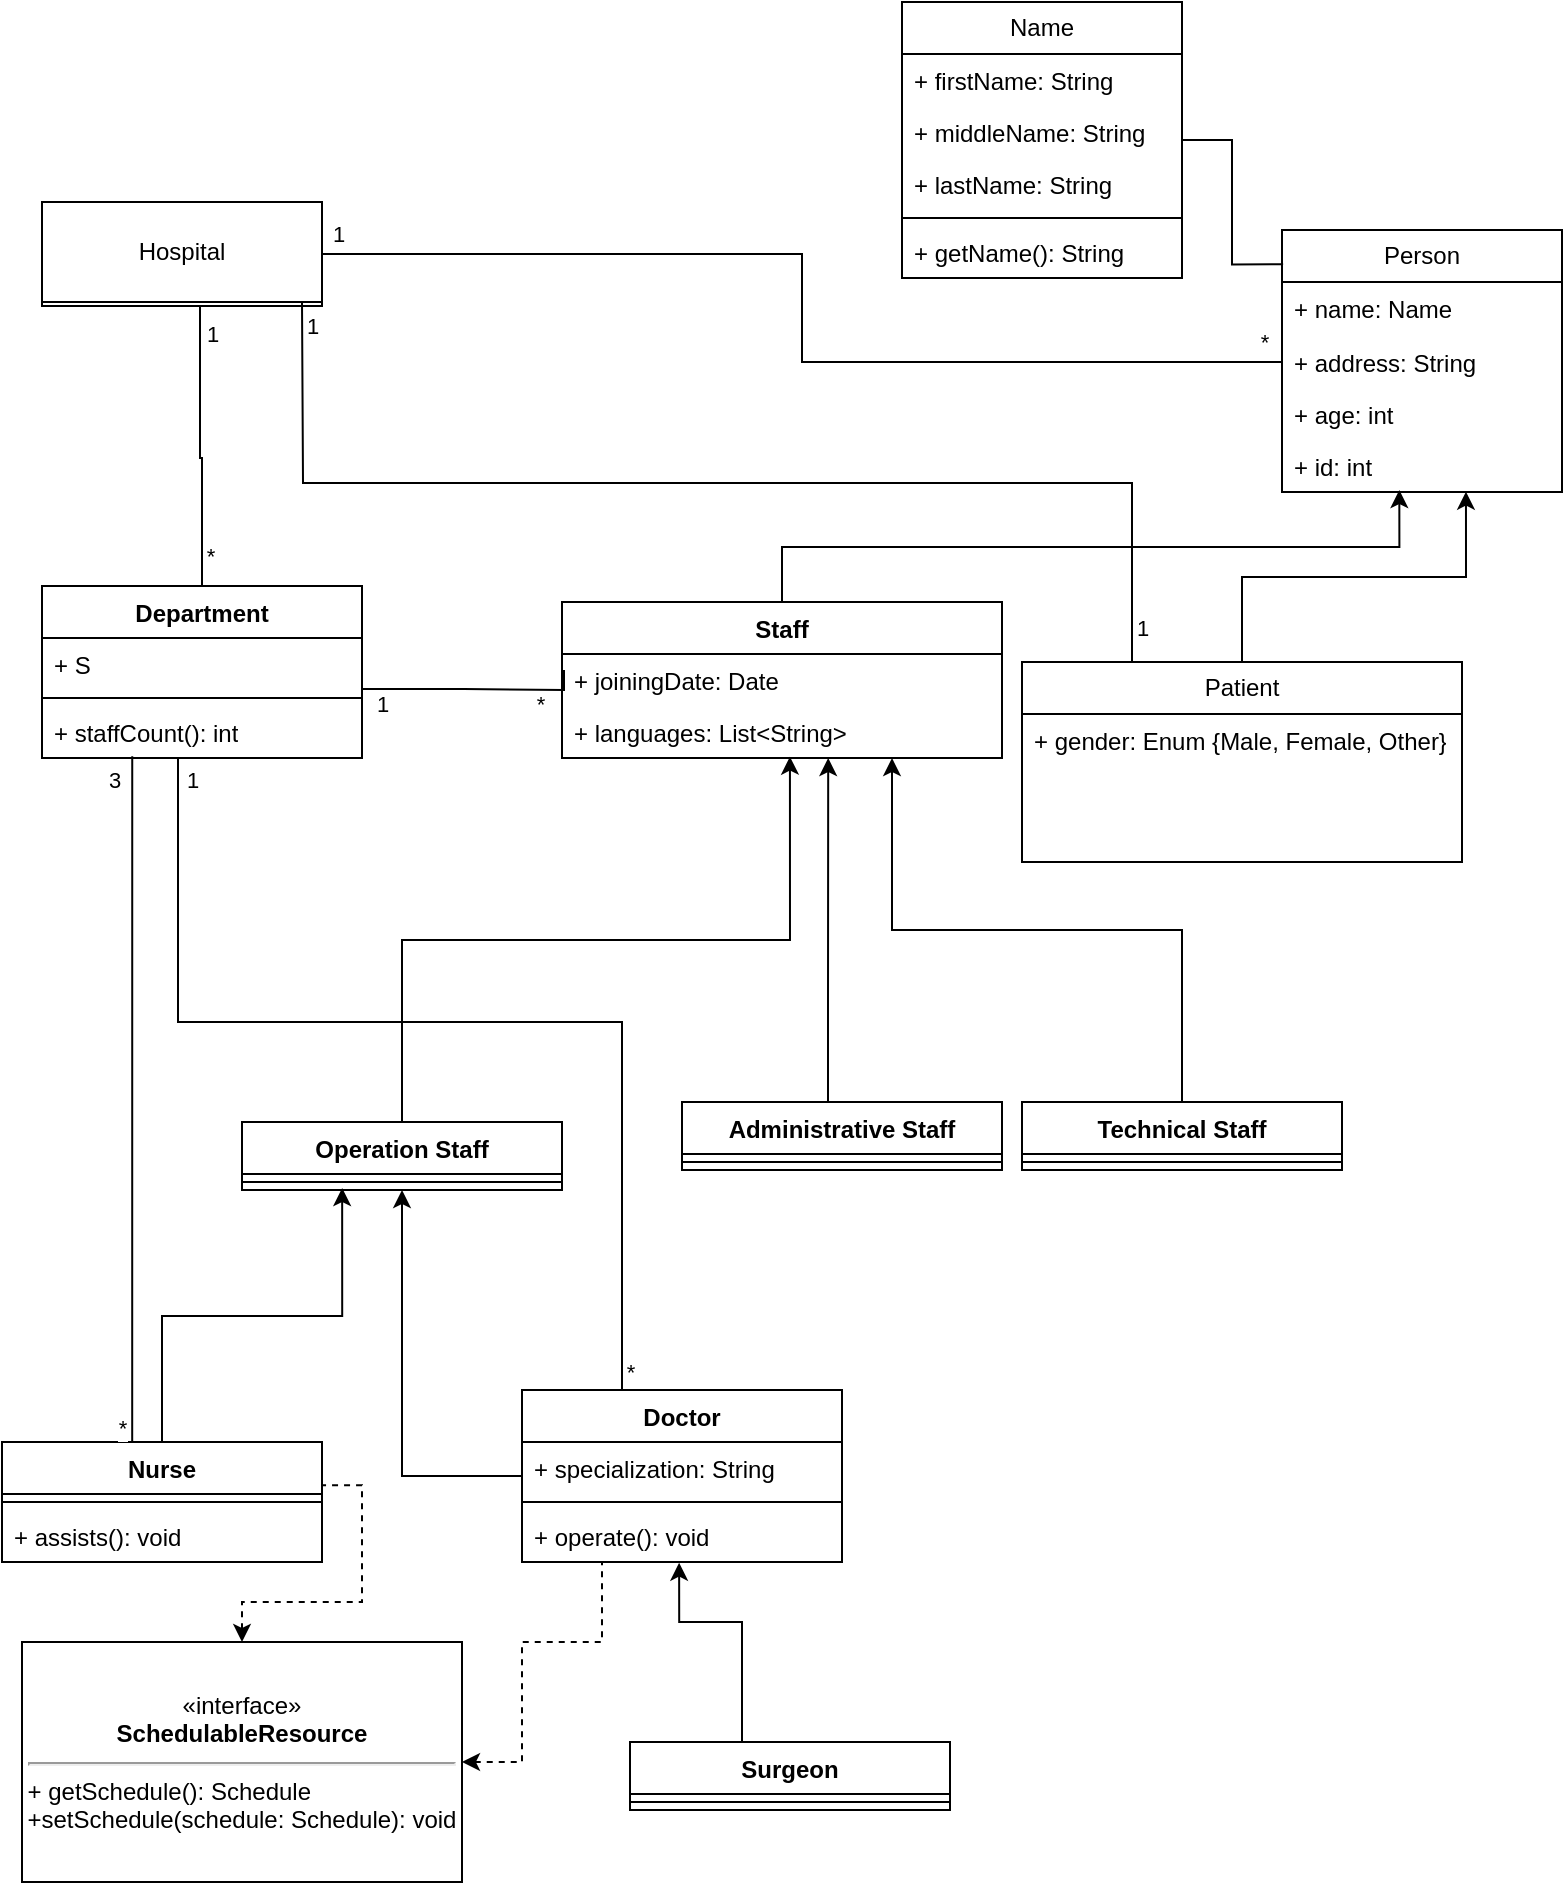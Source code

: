 <mxfile version="24.9.0">
  <diagram name="Trang-1" id="H6paVYBGLt7yHnU0sjlV">
    <mxGraphModel dx="1130" dy="727" grid="1" gridSize="10" guides="1" tooltips="1" connect="1" arrows="1" fold="1" page="1" pageScale="1" pageWidth="827" pageHeight="1169" math="0" shadow="0">
      <root>
        <mxCell id="0" />
        <mxCell id="1" parent="0" />
        <mxCell id="Gy5pbeCfTEbH74qCtjF_-4" value="Hospital" style="swimlane;fontStyle=0;childLayout=stackLayout;horizontal=1;startSize=50;fillColor=none;horizontalStack=0;resizeParent=1;resizeParentMax=0;resizeLast=0;collapsible=1;marginBottom=0;whiteSpace=wrap;html=1;" parent="1" vertex="1">
          <mxGeometry x="40" y="200" width="140" height="52" as="geometry">
            <mxRectangle x="274" y="190" width="100" height="30" as="alternateBounds" />
          </mxGeometry>
        </mxCell>
        <mxCell id="Gy5pbeCfTEbH74qCtjF_-8" value="Person" style="swimlane;fontStyle=0;childLayout=stackLayout;horizontal=1;startSize=26;fillColor=none;horizontalStack=0;resizeParent=1;resizeParentMax=0;resizeLast=0;collapsible=1;marginBottom=0;whiteSpace=wrap;html=1;" parent="1" vertex="1">
          <mxGeometry x="660" y="214" width="140" height="131" as="geometry" />
        </mxCell>
        <mxCell id="Gy5pbeCfTEbH74qCtjF_-9" value="+ name: Name" style="text;strokeColor=none;fillColor=none;align=left;verticalAlign=top;spacingLeft=4;spacingRight=4;overflow=hidden;rotatable=0;points=[[0,0.5],[1,0.5]];portConstraint=eastwest;whiteSpace=wrap;html=1;" parent="Gy5pbeCfTEbH74qCtjF_-8" vertex="1">
          <mxGeometry y="26" width="140" height="27" as="geometry" />
        </mxCell>
        <mxCell id="Gy5pbeCfTEbH74qCtjF_-10" value="+ address: String" style="text;strokeColor=none;fillColor=none;align=left;verticalAlign=top;spacingLeft=4;spacingRight=4;overflow=hidden;rotatable=0;points=[[0,0.5],[1,0.5]];portConstraint=eastwest;whiteSpace=wrap;html=1;" parent="Gy5pbeCfTEbH74qCtjF_-8" vertex="1">
          <mxGeometry y="53" width="140" height="26" as="geometry" />
        </mxCell>
        <mxCell id="Gy5pbeCfTEbH74qCtjF_-11" value="+ age: int" style="text;strokeColor=none;fillColor=none;align=left;verticalAlign=top;spacingLeft=4;spacingRight=4;overflow=hidden;rotatable=0;points=[[0,0.5],[1,0.5]];portConstraint=eastwest;whiteSpace=wrap;html=1;" parent="Gy5pbeCfTEbH74qCtjF_-8" vertex="1">
          <mxGeometry y="79" width="140" height="26" as="geometry" />
        </mxCell>
        <mxCell id="Gy5pbeCfTEbH74qCtjF_-17" value="+ id: int" style="text;strokeColor=none;fillColor=none;align=left;verticalAlign=top;spacingLeft=4;spacingRight=4;overflow=hidden;rotatable=0;points=[[0,0.5],[1,0.5]];portConstraint=eastwest;whiteSpace=wrap;html=1;" parent="Gy5pbeCfTEbH74qCtjF_-8" vertex="1">
          <mxGeometry y="105" width="140" height="26" as="geometry" />
        </mxCell>
        <mxCell id="Gy5pbeCfTEbH74qCtjF_-16" value="Patient" style="swimlane;fontStyle=0;childLayout=stackLayout;horizontal=1;startSize=26;fillColor=none;horizontalStack=0;resizeParent=1;resizeParentMax=0;resizeLast=0;collapsible=1;marginBottom=0;whiteSpace=wrap;html=1;" parent="1" vertex="1">
          <mxGeometry x="530" y="430" width="220" height="100" as="geometry" />
        </mxCell>
        <mxCell id="Gy5pbeCfTEbH74qCtjF_-35" value="+ gender: Enum {Male, Female, Other}" style="text;strokeColor=none;fillColor=none;align=left;verticalAlign=top;spacingLeft=4;spacingRight=4;overflow=hidden;rotatable=0;points=[[0,0.5],[1,0.5]];portConstraint=eastwest;whiteSpace=wrap;html=1;" parent="Gy5pbeCfTEbH74qCtjF_-16" vertex="1">
          <mxGeometry y="26" width="220" height="74" as="geometry" />
        </mxCell>
        <mxCell id="Gy5pbeCfTEbH74qCtjF_-24" value="Staff" style="swimlane;fontStyle=1;align=center;verticalAlign=top;childLayout=stackLayout;horizontal=1;startSize=26;horizontalStack=0;resizeParent=1;resizeParentMax=0;resizeLast=0;collapsible=1;marginBottom=0;whiteSpace=wrap;html=1;" parent="1" vertex="1">
          <mxGeometry x="300" y="400" width="220" height="78" as="geometry" />
        </mxCell>
        <mxCell id="Gy5pbeCfTEbH74qCtjF_-25" value="+ joiningDate: Date" style="text;strokeColor=none;fillColor=none;align=left;verticalAlign=top;spacingLeft=4;spacingRight=4;overflow=hidden;rotatable=0;points=[[0,0.5],[1,0.5]];portConstraint=eastwest;whiteSpace=wrap;html=1;" parent="Gy5pbeCfTEbH74qCtjF_-24" vertex="1">
          <mxGeometry y="26" width="220" height="26" as="geometry" />
        </mxCell>
        <mxCell id="Gy5pbeCfTEbH74qCtjF_-34" value="+ languages: List&amp;lt;String&amp;gt;" style="text;strokeColor=none;fillColor=none;align=left;verticalAlign=top;spacingLeft=4;spacingRight=4;overflow=hidden;rotatable=0;points=[[0,0.5],[1,0.5]];portConstraint=eastwest;whiteSpace=wrap;html=1;" parent="Gy5pbeCfTEbH74qCtjF_-24" vertex="1">
          <mxGeometry y="52" width="220" height="26" as="geometry" />
        </mxCell>
        <mxCell id="Gy5pbeCfTEbH74qCtjF_-28" value="Nurse" style="swimlane;fontStyle=1;align=center;verticalAlign=top;childLayout=stackLayout;horizontal=1;startSize=26;horizontalStack=0;resizeParent=1;resizeParentMax=0;resizeLast=0;collapsible=1;marginBottom=0;whiteSpace=wrap;html=1;" parent="1" vertex="1">
          <mxGeometry x="20" y="820" width="160" height="60" as="geometry" />
        </mxCell>
        <mxCell id="Gy5pbeCfTEbH74qCtjF_-26" value="" style="line;strokeWidth=1;fillColor=none;align=left;verticalAlign=middle;spacingTop=-1;spacingLeft=3;spacingRight=3;rotatable=0;labelPosition=right;points=[];portConstraint=eastwest;strokeColor=inherit;" parent="Gy5pbeCfTEbH74qCtjF_-28" vertex="1">
          <mxGeometry y="26" width="160" height="8" as="geometry" />
        </mxCell>
        <mxCell id="Gy5pbeCfTEbH74qCtjF_-27" value="+ assists(): void" style="text;strokeColor=none;fillColor=none;align=left;verticalAlign=top;spacingLeft=4;spacingRight=4;overflow=hidden;rotatable=0;points=[[0,0.5],[1,0.5]];portConstraint=eastwest;whiteSpace=wrap;html=1;" parent="Gy5pbeCfTEbH74qCtjF_-28" vertex="1">
          <mxGeometry y="34" width="160" height="26" as="geometry" />
        </mxCell>
        <mxCell id="Gy5pbeCfTEbH74qCtjF_-90" style="edgeStyle=orthogonalEdgeStyle;rounded=0;orthogonalLoop=1;jettySize=auto;html=1;exitX=0.5;exitY=0;exitDx=0;exitDy=0;entryX=0.5;entryY=1;entryDx=0;entryDy=0;endArrow=none;endFill=0;" parent="1" source="Gy5pbeCfTEbH74qCtjF_-36" target="Gy5pbeCfTEbH74qCtjF_-4" edge="1">
          <mxGeometry relative="1" as="geometry">
            <mxPoint x="119.3" y="274.338" as="targetPoint" />
            <Array as="points">
              <mxPoint x="120" y="328" />
              <mxPoint x="119" y="328" />
              <mxPoint x="119" y="252" />
            </Array>
          </mxGeometry>
        </mxCell>
        <mxCell id="SDdFqFmQUWdDgvzeI6c--5" value="1" style="edgeLabel;html=1;align=center;verticalAlign=middle;resizable=0;points=[];" vertex="1" connectable="0" parent="Gy5pbeCfTEbH74qCtjF_-90">
          <mxGeometry x="0.337" relative="1" as="geometry">
            <mxPoint x="6" y="-27" as="offset" />
          </mxGeometry>
        </mxCell>
        <mxCell id="SDdFqFmQUWdDgvzeI6c--6" value="*" style="edgeLabel;html=1;align=center;verticalAlign=middle;resizable=0;points=[];" vertex="1" connectable="0" parent="Gy5pbeCfTEbH74qCtjF_-90">
          <mxGeometry x="-0.737" y="-2" relative="1" as="geometry">
            <mxPoint x="2" y="4" as="offset" />
          </mxGeometry>
        </mxCell>
        <mxCell id="Gy5pbeCfTEbH74qCtjF_-36" value="Department" style="swimlane;fontStyle=1;align=center;verticalAlign=top;childLayout=stackLayout;horizontal=1;startSize=26;horizontalStack=0;resizeParent=1;resizeParentMax=0;resizeLast=0;collapsible=1;marginBottom=0;whiteSpace=wrap;html=1;" parent="1" vertex="1">
          <mxGeometry x="40" y="392" width="160" height="86" as="geometry" />
        </mxCell>
        <mxCell id="Gy5pbeCfTEbH74qCtjF_-33" value="+ S" style="text;strokeColor=none;fillColor=none;align=left;verticalAlign=top;spacingLeft=4;spacingRight=4;overflow=hidden;rotatable=0;points=[[0,0.5],[1,0.5]];portConstraint=eastwest;whiteSpace=wrap;html=1;" parent="Gy5pbeCfTEbH74qCtjF_-36" vertex="1">
          <mxGeometry y="26" width="160" height="26" as="geometry" />
        </mxCell>
        <mxCell id="Gy5pbeCfTEbH74qCtjF_-38" value="" style="line;strokeWidth=1;fillColor=none;align=left;verticalAlign=middle;spacingTop=-1;spacingLeft=3;spacingRight=3;rotatable=0;labelPosition=right;points=[];portConstraint=eastwest;strokeColor=inherit;" parent="Gy5pbeCfTEbH74qCtjF_-36" vertex="1">
          <mxGeometry y="52" width="160" height="8" as="geometry" />
        </mxCell>
        <mxCell id="Gy5pbeCfTEbH74qCtjF_-39" value="+ staffCount(): int" style="text;strokeColor=none;fillColor=none;align=left;verticalAlign=top;spacingLeft=4;spacingRight=4;overflow=hidden;rotatable=0;points=[[0,0.5],[1,0.5]];portConstraint=eastwest;whiteSpace=wrap;html=1;" parent="Gy5pbeCfTEbH74qCtjF_-36" vertex="1">
          <mxGeometry y="60" width="160" height="26" as="geometry" />
        </mxCell>
        <mxCell id="Gy5pbeCfTEbH74qCtjF_-41" value="Name" style="swimlane;fontStyle=0;childLayout=stackLayout;horizontal=1;startSize=26;fillColor=none;horizontalStack=0;resizeParent=1;resizeParentMax=0;resizeLast=0;collapsible=1;marginBottom=0;whiteSpace=wrap;html=1;" parent="1" vertex="1">
          <mxGeometry x="470" y="100" width="140" height="138" as="geometry" />
        </mxCell>
        <mxCell id="Gy5pbeCfTEbH74qCtjF_-42" value="+ firstName: String" style="text;strokeColor=none;fillColor=none;align=left;verticalAlign=top;spacingLeft=4;spacingRight=4;overflow=hidden;rotatable=0;points=[[0,0.5],[1,0.5]];portConstraint=eastwest;whiteSpace=wrap;html=1;" parent="Gy5pbeCfTEbH74qCtjF_-41" vertex="1">
          <mxGeometry y="26" width="140" height="26" as="geometry" />
        </mxCell>
        <mxCell id="Gy5pbeCfTEbH74qCtjF_-43" value="+ middleName: String" style="text;strokeColor=none;fillColor=none;align=left;verticalAlign=top;spacingLeft=4;spacingRight=4;overflow=hidden;rotatable=0;points=[[0,0.5],[1,0.5]];portConstraint=eastwest;whiteSpace=wrap;html=1;" parent="Gy5pbeCfTEbH74qCtjF_-41" vertex="1">
          <mxGeometry y="52" width="140" height="26" as="geometry" />
        </mxCell>
        <mxCell id="Gy5pbeCfTEbH74qCtjF_-44" value="+ lastName: String" style="text;strokeColor=none;fillColor=none;align=left;verticalAlign=top;spacingLeft=4;spacingRight=4;overflow=hidden;rotatable=0;points=[[0,0.5],[1,0.5]];portConstraint=eastwest;whiteSpace=wrap;html=1;" parent="Gy5pbeCfTEbH74qCtjF_-41" vertex="1">
          <mxGeometry y="78" width="140" height="26" as="geometry" />
        </mxCell>
        <mxCell id="Gy5pbeCfTEbH74qCtjF_-30" value="" style="line;strokeWidth=1;fillColor=none;align=left;verticalAlign=middle;spacingTop=-1;spacingLeft=3;spacingRight=3;rotatable=0;labelPosition=right;points=[];portConstraint=eastwest;strokeColor=inherit;" parent="Gy5pbeCfTEbH74qCtjF_-41" vertex="1">
          <mxGeometry y="104" width="140" height="8" as="geometry" />
        </mxCell>
        <mxCell id="Gy5pbeCfTEbH74qCtjF_-31" value="+ getName(): String" style="text;strokeColor=none;fillColor=none;align=left;verticalAlign=top;spacingLeft=4;spacingRight=4;overflow=hidden;rotatable=0;points=[[0,0.5],[1,0.5]];portConstraint=eastwest;whiteSpace=wrap;html=1;" parent="Gy5pbeCfTEbH74qCtjF_-41" vertex="1">
          <mxGeometry y="112" width="140" height="26" as="geometry" />
        </mxCell>
        <mxCell id="Gy5pbeCfTEbH74qCtjF_-45" style="edgeStyle=orthogonalEdgeStyle;rounded=0;orthogonalLoop=1;jettySize=auto;html=1;entryX=0.004;entryY=0.131;entryDx=0;entryDy=0;entryPerimeter=0;endArrow=none;endFill=0;" parent="1" source="Gy5pbeCfTEbH74qCtjF_-41" target="Gy5pbeCfTEbH74qCtjF_-8" edge="1">
          <mxGeometry relative="1" as="geometry" />
        </mxCell>
        <mxCell id="Gy5pbeCfTEbH74qCtjF_-47" value="Operation Staff" style="swimlane;fontStyle=1;align=center;verticalAlign=top;childLayout=stackLayout;horizontal=1;startSize=26;horizontalStack=0;resizeParent=1;resizeParentMax=0;resizeLast=0;collapsible=1;marginBottom=0;whiteSpace=wrap;html=1;" parent="1" vertex="1">
          <mxGeometry x="140" y="660" width="160" height="34" as="geometry" />
        </mxCell>
        <mxCell id="Gy5pbeCfTEbH74qCtjF_-51" value="" style="line;strokeWidth=1;fillColor=none;align=left;verticalAlign=middle;spacingTop=-1;spacingLeft=3;spacingRight=3;rotatable=0;labelPosition=right;points=[];portConstraint=eastwest;strokeColor=inherit;" parent="Gy5pbeCfTEbH74qCtjF_-47" vertex="1">
          <mxGeometry y="26" width="160" height="8" as="geometry" />
        </mxCell>
        <mxCell id="Gy5pbeCfTEbH74qCtjF_-53" style="edgeStyle=orthogonalEdgeStyle;rounded=0;orthogonalLoop=1;jettySize=auto;html=1;entryX=0.518;entryY=0.974;entryDx=0;entryDy=0;entryPerimeter=0;" parent="1" source="Gy5pbeCfTEbH74qCtjF_-47" target="Gy5pbeCfTEbH74qCtjF_-34" edge="1">
          <mxGeometry relative="1" as="geometry" />
        </mxCell>
        <mxCell id="Gy5pbeCfTEbH74qCtjF_-55" style="edgeStyle=orthogonalEdgeStyle;rounded=0;orthogonalLoop=1;jettySize=auto;html=1;entryX=0.419;entryY=0.962;entryDx=0;entryDy=0;entryPerimeter=0;" parent="1" source="Gy5pbeCfTEbH74qCtjF_-24" target="Gy5pbeCfTEbH74qCtjF_-17" edge="1">
          <mxGeometry relative="1" as="geometry" />
        </mxCell>
        <mxCell id="Gy5pbeCfTEbH74qCtjF_-56" style="edgeStyle=orthogonalEdgeStyle;rounded=0;orthogonalLoop=1;jettySize=auto;html=1;entryX=0.657;entryY=0.994;entryDx=0;entryDy=0;entryPerimeter=0;" parent="1" source="Gy5pbeCfTEbH74qCtjF_-16" target="Gy5pbeCfTEbH74qCtjF_-17" edge="1">
          <mxGeometry relative="1" as="geometry" />
        </mxCell>
        <mxCell id="Gy5pbeCfTEbH74qCtjF_-58" style="edgeStyle=orthogonalEdgeStyle;rounded=0;orthogonalLoop=1;jettySize=auto;html=1;entryX=0.313;entryY=0.875;entryDx=0;entryDy=0;entryPerimeter=0;" parent="1" source="Gy5pbeCfTEbH74qCtjF_-28" target="Gy5pbeCfTEbH74qCtjF_-51" edge="1">
          <mxGeometry relative="1" as="geometry" />
        </mxCell>
        <mxCell id="Gy5pbeCfTEbH74qCtjF_-59" value="Doctor" style="swimlane;fontStyle=1;align=center;verticalAlign=top;childLayout=stackLayout;horizontal=1;startSize=26;horizontalStack=0;resizeParent=1;resizeParentMax=0;resizeLast=0;collapsible=1;marginBottom=0;whiteSpace=wrap;html=1;" parent="1" vertex="1">
          <mxGeometry x="280" y="794" width="160" height="86" as="geometry" />
        </mxCell>
        <mxCell id="Gy5pbeCfTEbH74qCtjF_-60" value="+ specialization: String" style="text;strokeColor=none;fillColor=none;align=left;verticalAlign=top;spacingLeft=4;spacingRight=4;overflow=hidden;rotatable=0;points=[[0,0.5],[1,0.5]];portConstraint=eastwest;whiteSpace=wrap;html=1;" parent="Gy5pbeCfTEbH74qCtjF_-59" vertex="1">
          <mxGeometry y="26" width="160" height="26" as="geometry" />
        </mxCell>
        <mxCell id="Gy5pbeCfTEbH74qCtjF_-61" value="" style="line;strokeWidth=1;fillColor=none;align=left;verticalAlign=middle;spacingTop=-1;spacingLeft=3;spacingRight=3;rotatable=0;labelPosition=right;points=[];portConstraint=eastwest;strokeColor=inherit;" parent="Gy5pbeCfTEbH74qCtjF_-59" vertex="1">
          <mxGeometry y="52" width="160" height="8" as="geometry" />
        </mxCell>
        <mxCell id="Gy5pbeCfTEbH74qCtjF_-62" value="+ operate(): void" style="text;strokeColor=none;fillColor=none;align=left;verticalAlign=top;spacingLeft=4;spacingRight=4;overflow=hidden;rotatable=0;points=[[0,0.5],[1,0.5]];portConstraint=eastwest;whiteSpace=wrap;html=1;" parent="Gy5pbeCfTEbH74qCtjF_-59" vertex="1">
          <mxGeometry y="60" width="160" height="26" as="geometry" />
        </mxCell>
        <mxCell id="Gy5pbeCfTEbH74qCtjF_-63" value="Technical Staff" style="swimlane;fontStyle=1;align=center;verticalAlign=top;childLayout=stackLayout;horizontal=1;startSize=26;horizontalStack=0;resizeParent=1;resizeParentMax=0;resizeLast=0;collapsible=1;marginBottom=0;whiteSpace=wrap;html=1;" parent="1" vertex="1">
          <mxGeometry x="530" y="650" width="160" height="34" as="geometry" />
        </mxCell>
        <mxCell id="Gy5pbeCfTEbH74qCtjF_-65" value="" style="line;strokeWidth=1;fillColor=none;align=left;verticalAlign=middle;spacingTop=-1;spacingLeft=3;spacingRight=3;rotatable=0;labelPosition=right;points=[];portConstraint=eastwest;strokeColor=inherit;" parent="Gy5pbeCfTEbH74qCtjF_-63" vertex="1">
          <mxGeometry y="26" width="160" height="8" as="geometry" />
        </mxCell>
        <mxCell id="Gy5pbeCfTEbH74qCtjF_-67" value="Administrative Staff" style="swimlane;fontStyle=1;align=center;verticalAlign=top;childLayout=stackLayout;horizontal=1;startSize=26;horizontalStack=0;resizeParent=1;resizeParentMax=0;resizeLast=0;collapsible=1;marginBottom=0;whiteSpace=wrap;html=1;" parent="1" vertex="1">
          <mxGeometry x="360" y="650" width="160" height="34" as="geometry" />
        </mxCell>
        <mxCell id="Gy5pbeCfTEbH74qCtjF_-69" value="" style="line;strokeWidth=1;fillColor=none;align=left;verticalAlign=middle;spacingTop=-1;spacingLeft=3;spacingRight=3;rotatable=0;labelPosition=right;points=[];portConstraint=eastwest;strokeColor=inherit;" parent="Gy5pbeCfTEbH74qCtjF_-67" vertex="1">
          <mxGeometry y="26" width="160" height="8" as="geometry" />
        </mxCell>
        <mxCell id="Gy5pbeCfTEbH74qCtjF_-73" style="edgeStyle=orthogonalEdgeStyle;rounded=0;orthogonalLoop=1;jettySize=auto;html=1;entryX=0.605;entryY=1;entryDx=0;entryDy=0;entryPerimeter=0;movable=1;resizable=1;rotatable=1;deletable=1;editable=1;locked=0;connectable=1;" parent="1" source="Gy5pbeCfTEbH74qCtjF_-67" target="Gy5pbeCfTEbH74qCtjF_-34" edge="1">
          <mxGeometry relative="1" as="geometry">
            <Array as="points">
              <mxPoint x="433" y="600" />
              <mxPoint x="433" y="600" />
            </Array>
          </mxGeometry>
        </mxCell>
        <mxCell id="Gy5pbeCfTEbH74qCtjF_-74" style="edgeStyle=orthogonalEdgeStyle;rounded=0;orthogonalLoop=1;jettySize=auto;html=1;entryX=0.5;entryY=1;entryDx=0;entryDy=0;" parent="1" source="Gy5pbeCfTEbH74qCtjF_-59" target="Gy5pbeCfTEbH74qCtjF_-47" edge="1">
          <mxGeometry relative="1" as="geometry">
            <Array as="points">
              <mxPoint x="220" y="740" />
              <mxPoint x="220" y="740" />
            </Array>
          </mxGeometry>
        </mxCell>
        <mxCell id="Gy5pbeCfTEbH74qCtjF_-76" style="edgeStyle=orthogonalEdgeStyle;rounded=0;orthogonalLoop=1;jettySize=auto;html=1;entryX=0.75;entryY=1;entryDx=0;entryDy=0;entryPerimeter=0;" parent="1" source="Gy5pbeCfTEbH74qCtjF_-63" target="Gy5pbeCfTEbH74qCtjF_-34" edge="1">
          <mxGeometry relative="1" as="geometry" />
        </mxCell>
        <mxCell id="Gy5pbeCfTEbH74qCtjF_-80" style="edgeStyle=orthogonalEdgeStyle;rounded=0;orthogonalLoop=1;jettySize=auto;html=1;endArrow=none;endFill=0;" parent="1" edge="1">
          <mxGeometry relative="1" as="geometry">
            <mxPoint x="200" y="443.5" as="sourcePoint" />
            <mxPoint x="300" y="434.5" as="targetPoint" />
            <Array as="points">
              <mxPoint x="251" y="444" />
              <mxPoint x="301" y="444" />
              <mxPoint x="301" y="435" />
            </Array>
          </mxGeometry>
        </mxCell>
        <mxCell id="Gy5pbeCfTEbH74qCtjF_-82" value="1" style="edgeLabel;html=1;align=center;verticalAlign=middle;resizable=0;points=[];" parent="Gy5pbeCfTEbH74qCtjF_-80" vertex="1" connectable="0">
          <mxGeometry x="-0.831" y="-1" relative="1" as="geometry">
            <mxPoint y="6" as="offset" />
          </mxGeometry>
        </mxCell>
        <mxCell id="Gy5pbeCfTEbH74qCtjF_-83" value="*" style="edgeLabel;html=1;align=center;verticalAlign=middle;resizable=0;points=[];" parent="Gy5pbeCfTEbH74qCtjF_-80" vertex="1" connectable="0">
          <mxGeometry x="0.591" y="1" relative="1" as="geometry">
            <mxPoint y="8" as="offset" />
          </mxGeometry>
        </mxCell>
        <mxCell id="Gy5pbeCfTEbH74qCtjF_-84" style="edgeStyle=orthogonalEdgeStyle;rounded=0;orthogonalLoop=1;jettySize=auto;html=1;entryX=0.425;entryY=0.995;entryDx=0;entryDy=0;entryPerimeter=0;endArrow=none;endFill=0;" parent="1" source="Gy5pbeCfTEbH74qCtjF_-59" target="Gy5pbeCfTEbH74qCtjF_-39" edge="1">
          <mxGeometry relative="1" as="geometry">
            <Array as="points">
              <mxPoint x="330" y="610" />
              <mxPoint x="108" y="610" />
            </Array>
          </mxGeometry>
        </mxCell>
        <mxCell id="Gy5pbeCfTEbH74qCtjF_-85" value="*" style="edgeLabel;html=1;align=center;verticalAlign=middle;resizable=0;points=[];" parent="Gy5pbeCfTEbH74qCtjF_-84" vertex="1" connectable="0">
          <mxGeometry x="-0.924" y="1" relative="1" as="geometry">
            <mxPoint x="5" y="11" as="offset" />
          </mxGeometry>
        </mxCell>
        <mxCell id="Gy5pbeCfTEbH74qCtjF_-86" value="1" style="edgeLabel;html=1;align=center;verticalAlign=middle;resizable=0;points=[];" parent="Gy5pbeCfTEbH74qCtjF_-84" vertex="1" connectable="0">
          <mxGeometry x="0.937" y="-1" relative="1" as="geometry">
            <mxPoint x="6" y="-6" as="offset" />
          </mxGeometry>
        </mxCell>
        <mxCell id="Gy5pbeCfTEbH74qCtjF_-87" style="edgeStyle=orthogonalEdgeStyle;rounded=0;orthogonalLoop=1;jettySize=auto;html=1;exitX=0.25;exitY=0;exitDx=0;exitDy=0;entryX=0.282;entryY=0.967;entryDx=0;entryDy=0;entryPerimeter=0;endArrow=none;endFill=0;" parent="1" source="Gy5pbeCfTEbH74qCtjF_-28" target="Gy5pbeCfTEbH74qCtjF_-39" edge="1">
          <mxGeometry relative="1" as="geometry">
            <Array as="points">
              <mxPoint x="85" y="820" />
            </Array>
          </mxGeometry>
        </mxCell>
        <mxCell id="Gy5pbeCfTEbH74qCtjF_-88" value="3" style="edgeLabel;html=1;align=center;verticalAlign=middle;resizable=0;points=[];" parent="Gy5pbeCfTEbH74qCtjF_-87" vertex="1" connectable="0">
          <mxGeometry x="0.887" y="-1" relative="1" as="geometry">
            <mxPoint x="-10" y="-9" as="offset" />
          </mxGeometry>
        </mxCell>
        <mxCell id="Gy5pbeCfTEbH74qCtjF_-89" value="*" style="edgeLabel;html=1;align=center;verticalAlign=middle;resizable=0;points=[];" parent="Gy5pbeCfTEbH74qCtjF_-87" vertex="1" connectable="0">
          <mxGeometry x="-0.802" y="1" relative="1" as="geometry">
            <mxPoint x="-4" y="4" as="offset" />
          </mxGeometry>
        </mxCell>
        <mxCell id="SDdFqFmQUWdDgvzeI6c--1" style="edgeStyle=orthogonalEdgeStyle;rounded=0;orthogonalLoop=1;jettySize=auto;html=1;entryX=1;entryY=0.5;entryDx=0;entryDy=0;endArrow=none;endFill=0;" edge="1" parent="1" source="Gy5pbeCfTEbH74qCtjF_-10" target="Gy5pbeCfTEbH74qCtjF_-4">
          <mxGeometry relative="1" as="geometry">
            <mxPoint x="190" y="235" as="targetPoint" />
          </mxGeometry>
        </mxCell>
        <mxCell id="SDdFqFmQUWdDgvzeI6c--2" value="1" style="edgeLabel;html=1;align=center;verticalAlign=middle;resizable=0;points=[];" vertex="1" connectable="0" parent="SDdFqFmQUWdDgvzeI6c--1">
          <mxGeometry x="0.888" y="2" relative="1" as="geometry">
            <mxPoint x="-22" y="-12" as="offset" />
          </mxGeometry>
        </mxCell>
        <mxCell id="SDdFqFmQUWdDgvzeI6c--4" value="*" style="edgeLabel;html=1;align=center;verticalAlign=middle;resizable=0;points=[];" vertex="1" connectable="0" parent="SDdFqFmQUWdDgvzeI6c--1">
          <mxGeometry x="-0.905" y="1" relative="1" as="geometry">
            <mxPoint x="16" y="-11" as="offset" />
          </mxGeometry>
        </mxCell>
        <mxCell id="SDdFqFmQUWdDgvzeI6c--7" style="edgeStyle=orthogonalEdgeStyle;rounded=0;orthogonalLoop=1;jettySize=auto;html=1;exitX=0.25;exitY=0;exitDx=0;exitDy=0;endArrow=none;endFill=0;" edge="1" parent="1" source="Gy5pbeCfTEbH74qCtjF_-16">
          <mxGeometry relative="1" as="geometry">
            <mxPoint x="170" y="250" as="targetPoint" />
          </mxGeometry>
        </mxCell>
        <mxCell id="SDdFqFmQUWdDgvzeI6c--8" value="1" style="edgeLabel;html=1;align=center;verticalAlign=middle;resizable=0;points=[];" vertex="1" connectable="0" parent="SDdFqFmQUWdDgvzeI6c--7">
          <mxGeometry x="-0.934" y="1" relative="1" as="geometry">
            <mxPoint x="6" y="2" as="offset" />
          </mxGeometry>
        </mxCell>
        <mxCell id="SDdFqFmQUWdDgvzeI6c--9" value="1" style="edgeLabel;html=1;align=center;verticalAlign=middle;resizable=0;points=[];" vertex="1" connectable="0" parent="SDdFqFmQUWdDgvzeI6c--7">
          <mxGeometry x="0.948" y="2" relative="1" as="geometry">
            <mxPoint x="7" y="-4" as="offset" />
          </mxGeometry>
        </mxCell>
        <mxCell id="SDdFqFmQUWdDgvzeI6c--10" value="Surgeon" style="swimlane;fontStyle=1;align=center;verticalAlign=top;childLayout=stackLayout;horizontal=1;startSize=26;horizontalStack=0;resizeParent=1;resizeParentMax=0;resizeLast=0;collapsible=1;marginBottom=0;whiteSpace=wrap;html=1;" vertex="1" parent="1">
          <mxGeometry x="334" y="970" width="160" height="34" as="geometry" />
        </mxCell>
        <mxCell id="SDdFqFmQUWdDgvzeI6c--12" value="" style="line;strokeWidth=1;fillColor=none;align=left;verticalAlign=middle;spacingTop=-1;spacingLeft=3;spacingRight=3;rotatable=0;labelPosition=right;points=[];portConstraint=eastwest;strokeColor=inherit;" vertex="1" parent="SDdFqFmQUWdDgvzeI6c--10">
          <mxGeometry y="26" width="160" height="8" as="geometry" />
        </mxCell>
        <mxCell id="SDdFqFmQUWdDgvzeI6c--14" style="edgeStyle=orthogonalEdgeStyle;rounded=0;orthogonalLoop=1;jettySize=auto;html=1;entryX=0.491;entryY=1.013;entryDx=0;entryDy=0;entryPerimeter=0;" edge="1" parent="1" source="SDdFqFmQUWdDgvzeI6c--10" target="Gy5pbeCfTEbH74qCtjF_-62">
          <mxGeometry relative="1" as="geometry">
            <Array as="points">
              <mxPoint x="390" y="910" />
              <mxPoint x="359" y="910" />
            </Array>
          </mxGeometry>
        </mxCell>
        <mxCell id="SDdFqFmQUWdDgvzeI6c--24" value="" style="edgeStyle=orthogonalEdgeStyle;rounded=0;orthogonalLoop=1;jettySize=auto;html=1;endArrow=none;endFill=0;entryX=0.997;entryY=0.36;entryDx=0;entryDy=0;entryPerimeter=0;dashed=1;startArrow=classic;startFill=1;" edge="1" parent="1" source="SDdFqFmQUWdDgvzeI6c--15" target="Gy5pbeCfTEbH74qCtjF_-28">
          <mxGeometry relative="1" as="geometry" />
        </mxCell>
        <mxCell id="SDdFqFmQUWdDgvzeI6c--15" value="«interface»&lt;br&gt;&lt;b&gt;SchedulableResource&lt;/b&gt;&lt;div&gt;&lt;hr style=&quot;text-align: left;&quot;&gt;&lt;div style=&quot;text-align: left;&quot;&gt;&lt;span style=&quot;background-color: initial;&quot;&gt;+ &lt;/span&gt;&lt;span style=&quot;background-color: initial;&quot;&gt;getSchedule(): Schedule&lt;/span&gt;&lt;/div&gt;&lt;div style=&quot;text-align: left;&quot;&gt;+setSchedule(schedule: Schedule): void&lt;/div&gt;&lt;/div&gt;" style="html=1;whiteSpace=wrap;" vertex="1" parent="1">
          <mxGeometry x="30" y="920" width="220" height="120" as="geometry" />
        </mxCell>
        <mxCell id="SDdFqFmQUWdDgvzeI6c--27" style="edgeStyle=orthogonalEdgeStyle;rounded=0;orthogonalLoop=1;jettySize=auto;html=1;exitX=1;exitY=0.5;exitDx=0;exitDy=0;endArrow=none;endFill=0;dashed=1;startArrow=classic;startFill=1;" edge="1" parent="1" source="SDdFqFmQUWdDgvzeI6c--15">
          <mxGeometry relative="1" as="geometry">
            <mxPoint x="320" y="880" as="targetPoint" />
            <Array as="points">
              <mxPoint x="280" y="980" />
              <mxPoint x="280" y="920" />
              <mxPoint x="320" y="920" />
            </Array>
          </mxGeometry>
        </mxCell>
      </root>
    </mxGraphModel>
  </diagram>
</mxfile>
